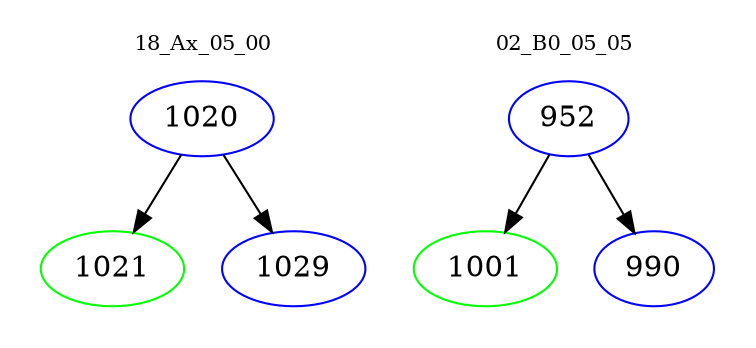 digraph{
subgraph cluster_0 {
color = white
label = "18_Ax_05_00";
fontsize=10;
T0_1020 [label="1020", color="blue"]
T0_1020 -> T0_1021 [color="black"]
T0_1021 [label="1021", color="green"]
T0_1020 -> T0_1029 [color="black"]
T0_1029 [label="1029", color="blue"]
}
subgraph cluster_1 {
color = white
label = "02_B0_05_05";
fontsize=10;
T1_952 [label="952", color="blue"]
T1_952 -> T1_1001 [color="black"]
T1_1001 [label="1001", color="green"]
T1_952 -> T1_990 [color="black"]
T1_990 [label="990", color="blue"]
}
}
